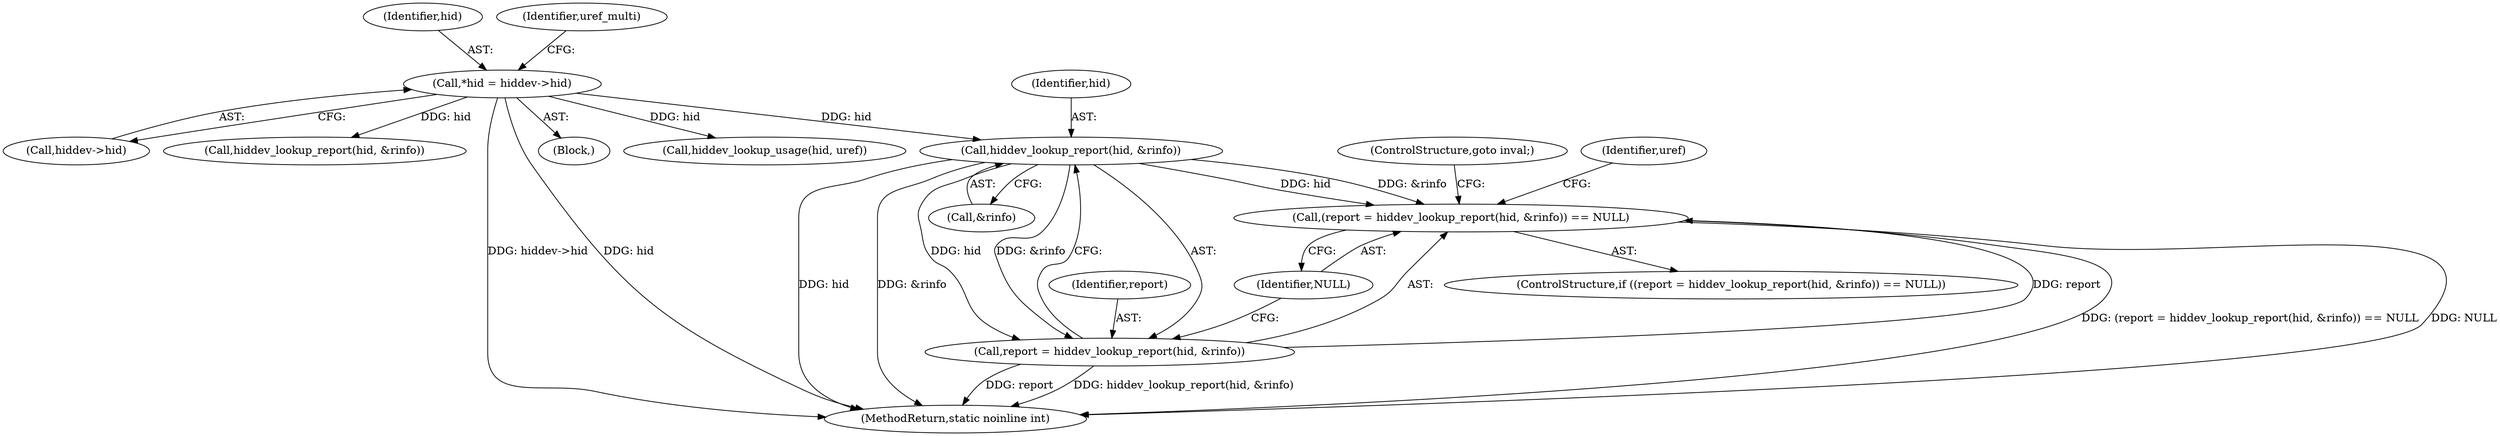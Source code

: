 digraph "0_linux_93a2001bdfd5376c3dc2158653034c20392d15c5@pointer" {
"1000187" [label="(Call,hiddev_lookup_report(hid, &rinfo))"];
"1000106" [label="(Call,*hid = hiddev->hid)"];
"1000184" [label="(Call,(report = hiddev_lookup_report(hid, &rinfo)) == NULL)"];
"1000185" [label="(Call,report = hiddev_lookup_report(hid, &rinfo))"];
"1000187" [label="(Call,hiddev_lookup_report(hid, &rinfo))"];
"1000184" [label="(Call,(report = hiddev_lookup_report(hid, &rinfo)) == NULL)"];
"1000191" [label="(Identifier,NULL)"];
"1000192" [label="(ControlStructure,goto inval;)"];
"1000186" [label="(Identifier,report)"];
"1000108" [label="(Call,hiddev->hid)"];
"1000295" [label="(Call,hiddev_lookup_report(hid, &rinfo))"];
"1000196" [label="(Identifier,uref)"];
"1000185" [label="(Call,report = hiddev_lookup_report(hid, &rinfo))"];
"1000107" [label="(Identifier,hid)"];
"1000504" [label="(MethodReturn,static noinline int)"];
"1000104" [label="(Block,)"];
"1000183" [label="(ControlStructure,if ((report = hiddev_lookup_report(hid, &rinfo)) == NULL))"];
"1000188" [label="(Identifier,hid)"];
"1000114" [label="(Identifier,uref_multi)"];
"1000189" [label="(Call,&rinfo)"];
"1000106" [label="(Call,*hid = hiddev->hid)"];
"1000267" [label="(Call,hiddev_lookup_usage(hid, uref))"];
"1000187" -> "1000185"  [label="AST: "];
"1000187" -> "1000189"  [label="CFG: "];
"1000188" -> "1000187"  [label="AST: "];
"1000189" -> "1000187"  [label="AST: "];
"1000185" -> "1000187"  [label="CFG: "];
"1000187" -> "1000504"  [label="DDG: hid"];
"1000187" -> "1000504"  [label="DDG: &rinfo"];
"1000187" -> "1000184"  [label="DDG: hid"];
"1000187" -> "1000184"  [label="DDG: &rinfo"];
"1000187" -> "1000185"  [label="DDG: hid"];
"1000187" -> "1000185"  [label="DDG: &rinfo"];
"1000106" -> "1000187"  [label="DDG: hid"];
"1000106" -> "1000104"  [label="AST: "];
"1000106" -> "1000108"  [label="CFG: "];
"1000107" -> "1000106"  [label="AST: "];
"1000108" -> "1000106"  [label="AST: "];
"1000114" -> "1000106"  [label="CFG: "];
"1000106" -> "1000504"  [label="DDG: hiddev->hid"];
"1000106" -> "1000504"  [label="DDG: hid"];
"1000106" -> "1000267"  [label="DDG: hid"];
"1000106" -> "1000295"  [label="DDG: hid"];
"1000184" -> "1000183"  [label="AST: "];
"1000184" -> "1000191"  [label="CFG: "];
"1000185" -> "1000184"  [label="AST: "];
"1000191" -> "1000184"  [label="AST: "];
"1000192" -> "1000184"  [label="CFG: "];
"1000196" -> "1000184"  [label="CFG: "];
"1000184" -> "1000504"  [label="DDG: (report = hiddev_lookup_report(hid, &rinfo)) == NULL"];
"1000184" -> "1000504"  [label="DDG: NULL"];
"1000185" -> "1000184"  [label="DDG: report"];
"1000186" -> "1000185"  [label="AST: "];
"1000191" -> "1000185"  [label="CFG: "];
"1000185" -> "1000504"  [label="DDG: report"];
"1000185" -> "1000504"  [label="DDG: hiddev_lookup_report(hid, &rinfo)"];
}
